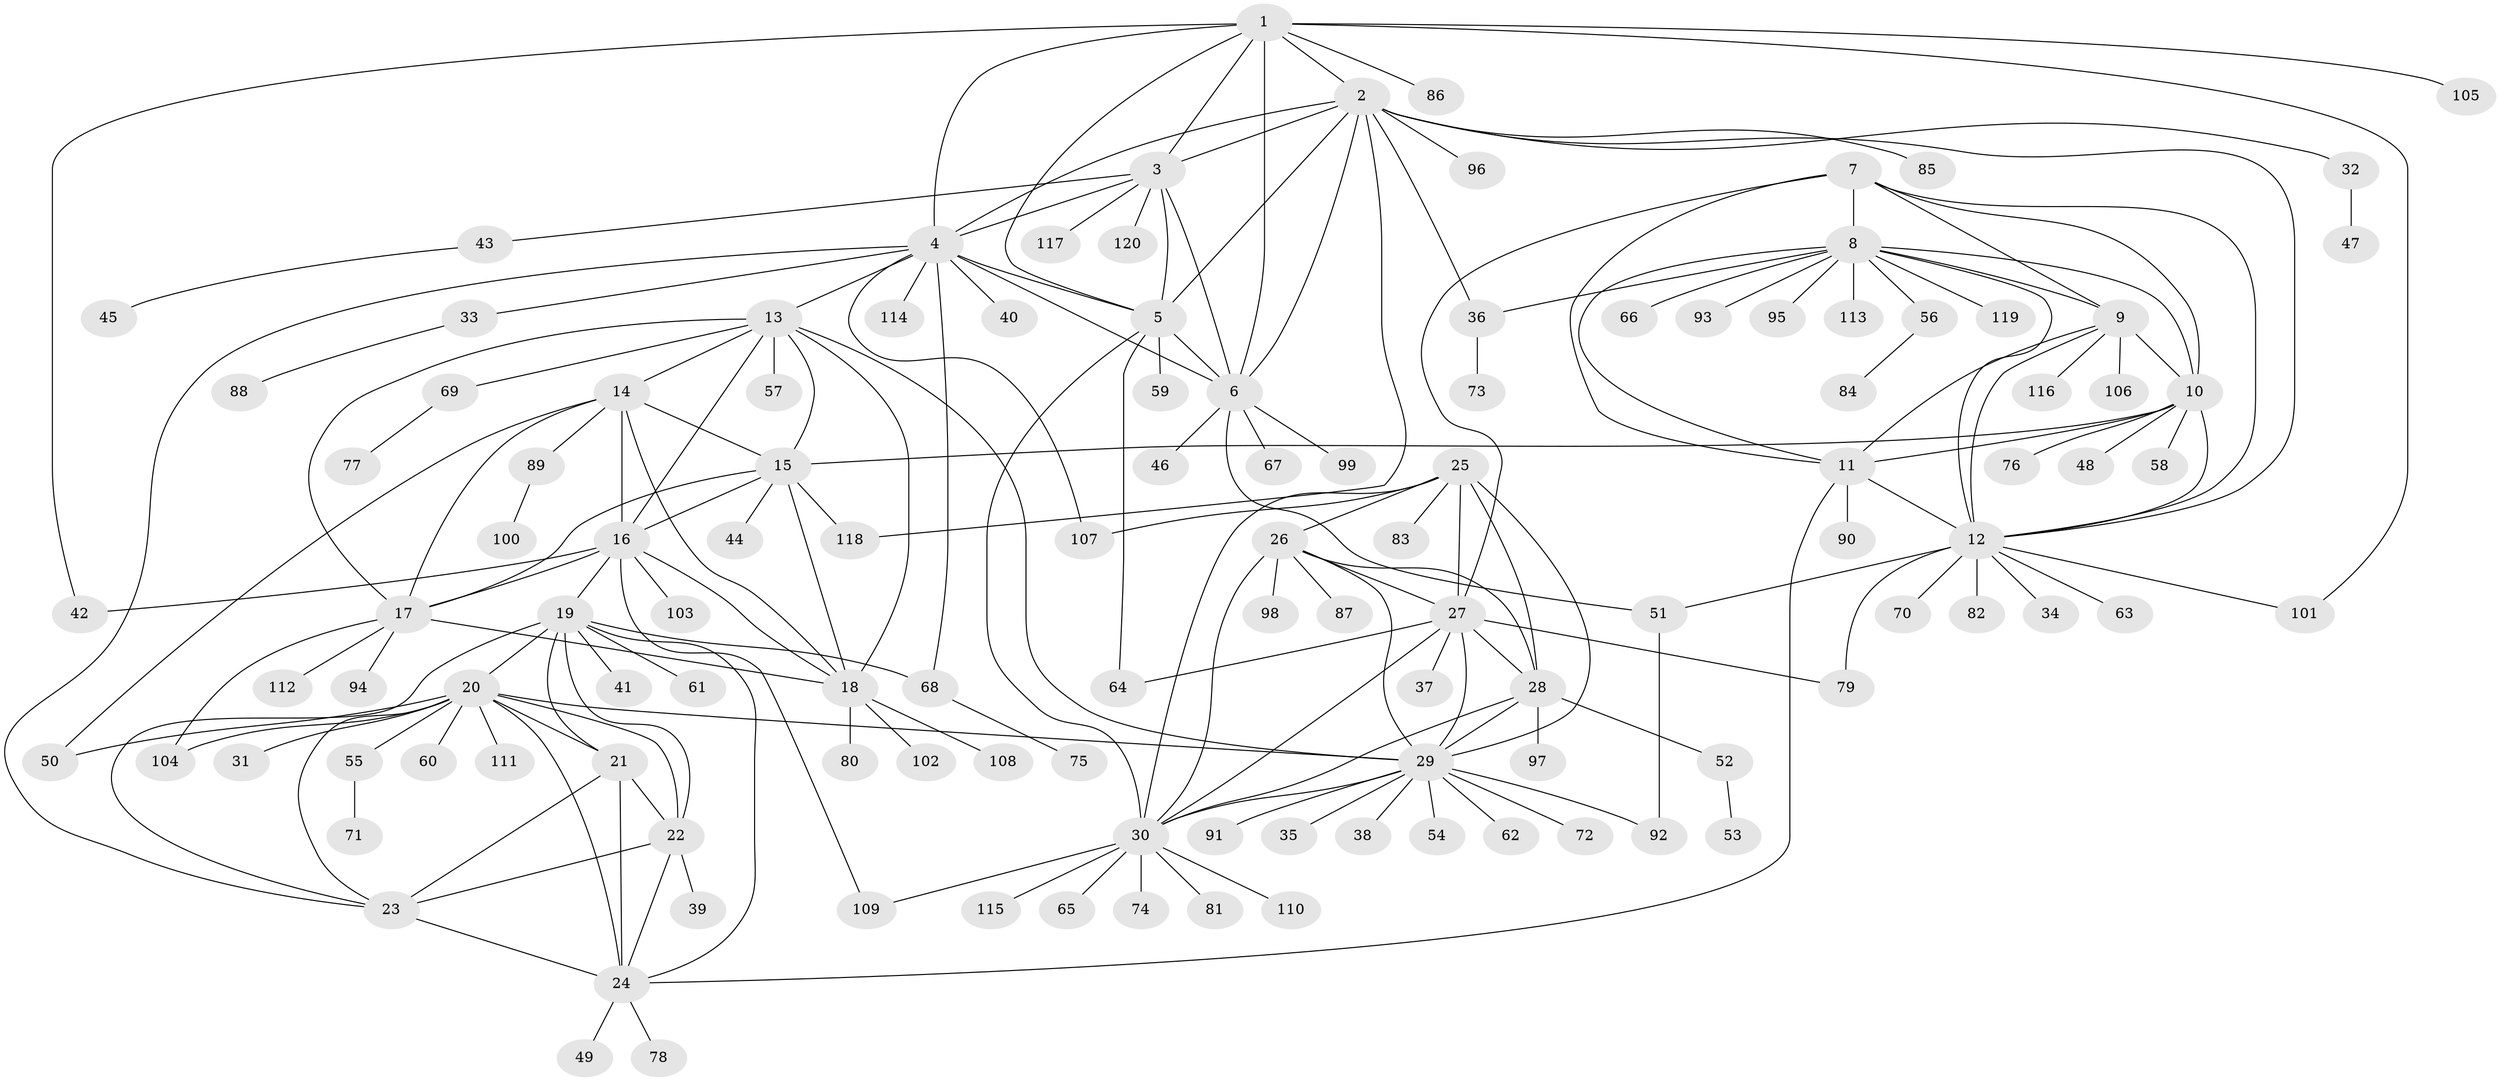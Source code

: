 // Generated by graph-tools (version 1.1) at 2025/15/03/09/25 04:15:48]
// undirected, 120 vertices, 188 edges
graph export_dot {
graph [start="1"]
  node [color=gray90,style=filled];
  1;
  2;
  3;
  4;
  5;
  6;
  7;
  8;
  9;
  10;
  11;
  12;
  13;
  14;
  15;
  16;
  17;
  18;
  19;
  20;
  21;
  22;
  23;
  24;
  25;
  26;
  27;
  28;
  29;
  30;
  31;
  32;
  33;
  34;
  35;
  36;
  37;
  38;
  39;
  40;
  41;
  42;
  43;
  44;
  45;
  46;
  47;
  48;
  49;
  50;
  51;
  52;
  53;
  54;
  55;
  56;
  57;
  58;
  59;
  60;
  61;
  62;
  63;
  64;
  65;
  66;
  67;
  68;
  69;
  70;
  71;
  72;
  73;
  74;
  75;
  76;
  77;
  78;
  79;
  80;
  81;
  82;
  83;
  84;
  85;
  86;
  87;
  88;
  89;
  90;
  91;
  92;
  93;
  94;
  95;
  96;
  97;
  98;
  99;
  100;
  101;
  102;
  103;
  104;
  105;
  106;
  107;
  108;
  109;
  110;
  111;
  112;
  113;
  114;
  115;
  116;
  117;
  118;
  119;
  120;
  1 -- 2;
  1 -- 3;
  1 -- 4;
  1 -- 5;
  1 -- 6;
  1 -- 42;
  1 -- 86;
  1 -- 101;
  1 -- 105;
  2 -- 3;
  2 -- 4;
  2 -- 5;
  2 -- 6;
  2 -- 12;
  2 -- 32;
  2 -- 36;
  2 -- 85;
  2 -- 96;
  2 -- 118;
  3 -- 4;
  3 -- 5;
  3 -- 6;
  3 -- 43;
  3 -- 117;
  3 -- 120;
  4 -- 5;
  4 -- 6;
  4 -- 13;
  4 -- 23;
  4 -- 33;
  4 -- 40;
  4 -- 68;
  4 -- 107;
  4 -- 114;
  5 -- 6;
  5 -- 30;
  5 -- 59;
  5 -- 64;
  6 -- 46;
  6 -- 51;
  6 -- 67;
  6 -- 99;
  7 -- 8;
  7 -- 9;
  7 -- 10;
  7 -- 11;
  7 -- 12;
  7 -- 27;
  8 -- 9;
  8 -- 10;
  8 -- 11;
  8 -- 12;
  8 -- 36;
  8 -- 56;
  8 -- 66;
  8 -- 93;
  8 -- 95;
  8 -- 113;
  8 -- 119;
  9 -- 10;
  9 -- 11;
  9 -- 12;
  9 -- 106;
  9 -- 116;
  10 -- 11;
  10 -- 12;
  10 -- 15;
  10 -- 48;
  10 -- 58;
  10 -- 76;
  11 -- 12;
  11 -- 24;
  11 -- 90;
  12 -- 34;
  12 -- 51;
  12 -- 63;
  12 -- 70;
  12 -- 79;
  12 -- 82;
  12 -- 101;
  13 -- 14;
  13 -- 15;
  13 -- 16;
  13 -- 17;
  13 -- 18;
  13 -- 29;
  13 -- 57;
  13 -- 69;
  14 -- 15;
  14 -- 16;
  14 -- 17;
  14 -- 18;
  14 -- 50;
  14 -- 89;
  15 -- 16;
  15 -- 17;
  15 -- 18;
  15 -- 44;
  15 -- 118;
  16 -- 17;
  16 -- 18;
  16 -- 19;
  16 -- 42;
  16 -- 103;
  16 -- 109;
  17 -- 18;
  17 -- 94;
  17 -- 104;
  17 -- 112;
  18 -- 80;
  18 -- 102;
  18 -- 108;
  19 -- 20;
  19 -- 21;
  19 -- 22;
  19 -- 23;
  19 -- 24;
  19 -- 41;
  19 -- 61;
  19 -- 68;
  20 -- 21;
  20 -- 22;
  20 -- 23;
  20 -- 24;
  20 -- 29;
  20 -- 31;
  20 -- 50;
  20 -- 55;
  20 -- 60;
  20 -- 104;
  20 -- 111;
  21 -- 22;
  21 -- 23;
  21 -- 24;
  22 -- 23;
  22 -- 24;
  22 -- 39;
  23 -- 24;
  24 -- 49;
  24 -- 78;
  25 -- 26;
  25 -- 27;
  25 -- 28;
  25 -- 29;
  25 -- 30;
  25 -- 83;
  25 -- 107;
  26 -- 27;
  26 -- 28;
  26 -- 29;
  26 -- 30;
  26 -- 87;
  26 -- 98;
  27 -- 28;
  27 -- 29;
  27 -- 30;
  27 -- 37;
  27 -- 64;
  27 -- 79;
  28 -- 29;
  28 -- 30;
  28 -- 52;
  28 -- 97;
  29 -- 30;
  29 -- 35;
  29 -- 38;
  29 -- 54;
  29 -- 62;
  29 -- 72;
  29 -- 91;
  29 -- 92;
  30 -- 65;
  30 -- 74;
  30 -- 81;
  30 -- 109;
  30 -- 110;
  30 -- 115;
  32 -- 47;
  33 -- 88;
  36 -- 73;
  43 -- 45;
  51 -- 92;
  52 -- 53;
  55 -- 71;
  56 -- 84;
  68 -- 75;
  69 -- 77;
  89 -- 100;
}
